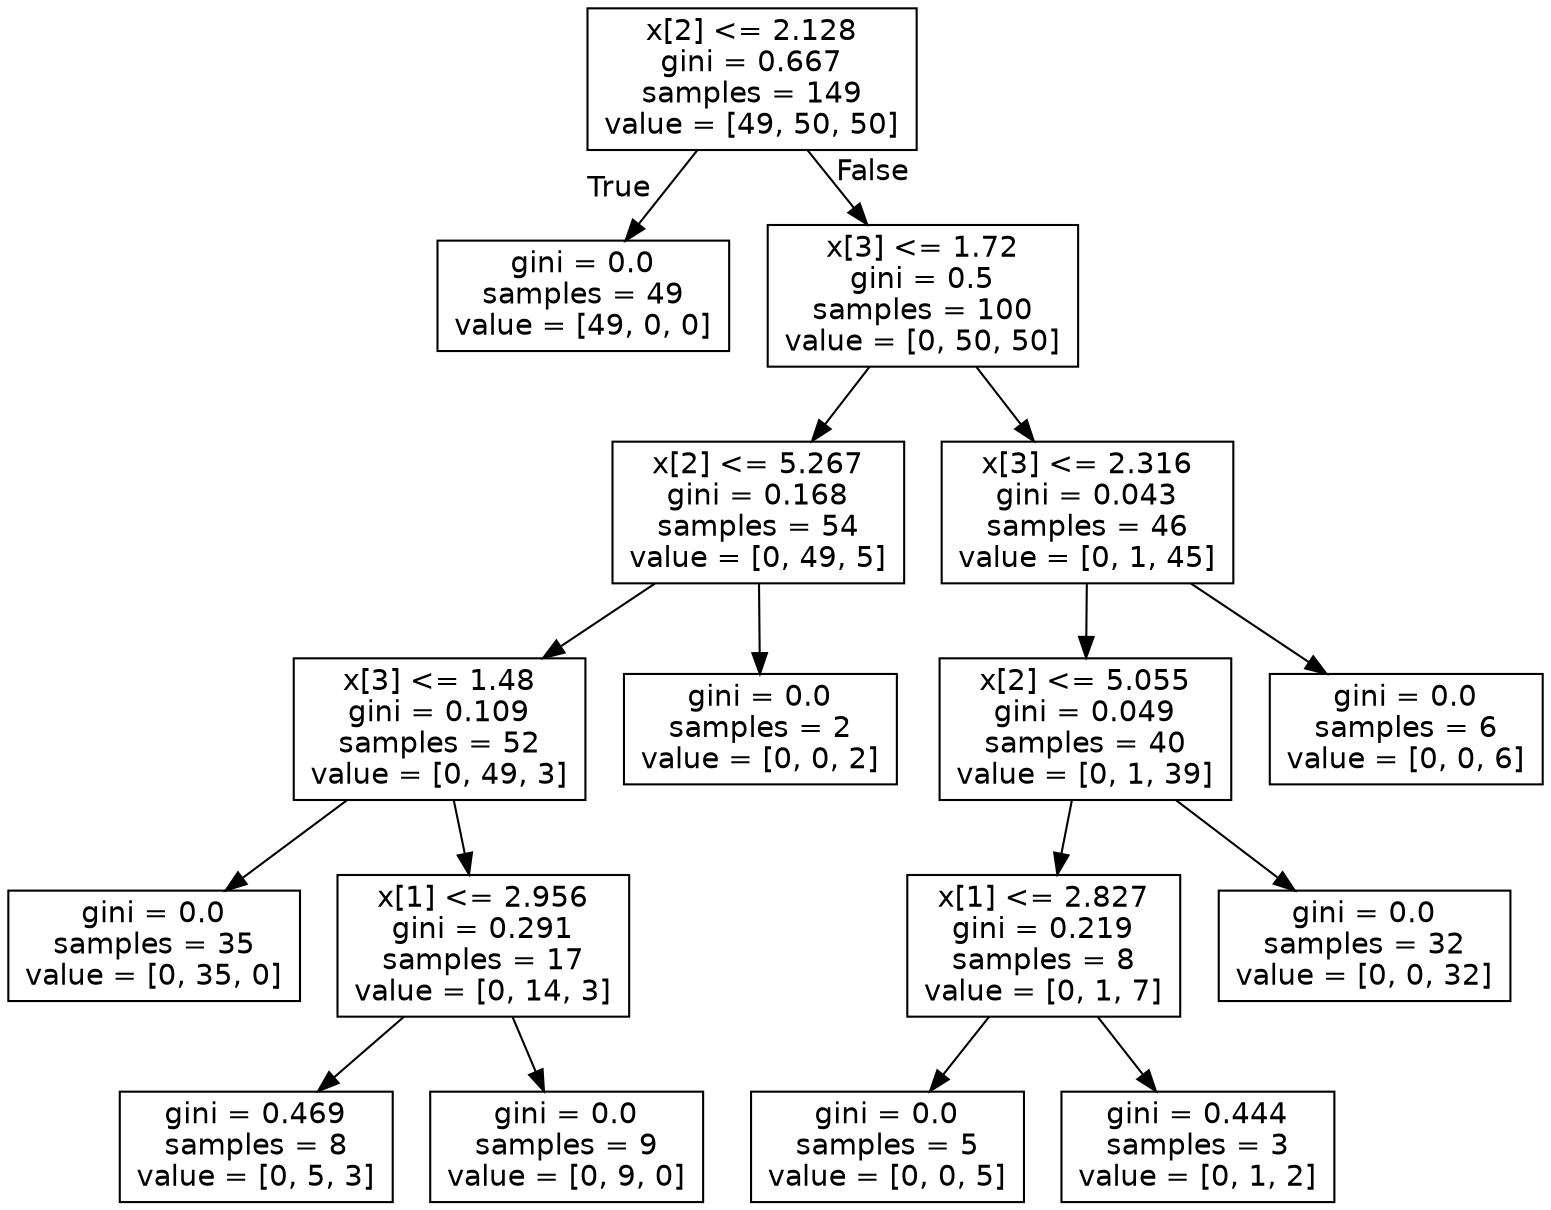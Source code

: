 digraph Tree {
node [shape=box, fontname="helvetica"] ;
edge [fontname="helvetica"] ;
0 [label="x[2] <= 2.128\ngini = 0.667\nsamples = 149\nvalue = [49, 50, 50]"] ;
1 [label="gini = 0.0\nsamples = 49\nvalue = [49, 0, 0]"] ;
0 -> 1 [labeldistance=2.5, labelangle=45, headlabel="True"] ;
2 [label="x[3] <= 1.72\ngini = 0.5\nsamples = 100\nvalue = [0, 50, 50]"] ;
0 -> 2 [labeldistance=2.5, labelangle=-45, headlabel="False"] ;
3 [label="x[2] <= 5.267\ngini = 0.168\nsamples = 54\nvalue = [0, 49, 5]"] ;
2 -> 3 ;
4 [label="x[3] <= 1.48\ngini = 0.109\nsamples = 52\nvalue = [0, 49, 3]"] ;
3 -> 4 ;
5 [label="gini = 0.0\nsamples = 35\nvalue = [0, 35, 0]"] ;
4 -> 5 ;
6 [label="x[1] <= 2.956\ngini = 0.291\nsamples = 17\nvalue = [0, 14, 3]"] ;
4 -> 6 ;
7 [label="gini = 0.469\nsamples = 8\nvalue = [0, 5, 3]"] ;
6 -> 7 ;
8 [label="gini = 0.0\nsamples = 9\nvalue = [0, 9, 0]"] ;
6 -> 8 ;
9 [label="gini = 0.0\nsamples = 2\nvalue = [0, 0, 2]"] ;
3 -> 9 ;
10 [label="x[3] <= 2.316\ngini = 0.043\nsamples = 46\nvalue = [0, 1, 45]"] ;
2 -> 10 ;
11 [label="x[2] <= 5.055\ngini = 0.049\nsamples = 40\nvalue = [0, 1, 39]"] ;
10 -> 11 ;
12 [label="x[1] <= 2.827\ngini = 0.219\nsamples = 8\nvalue = [0, 1, 7]"] ;
11 -> 12 ;
13 [label="gini = 0.0\nsamples = 5\nvalue = [0, 0, 5]"] ;
12 -> 13 ;
14 [label="gini = 0.444\nsamples = 3\nvalue = [0, 1, 2]"] ;
12 -> 14 ;
15 [label="gini = 0.0\nsamples = 32\nvalue = [0, 0, 32]"] ;
11 -> 15 ;
16 [label="gini = 0.0\nsamples = 6\nvalue = [0, 0, 6]"] ;
10 -> 16 ;
}